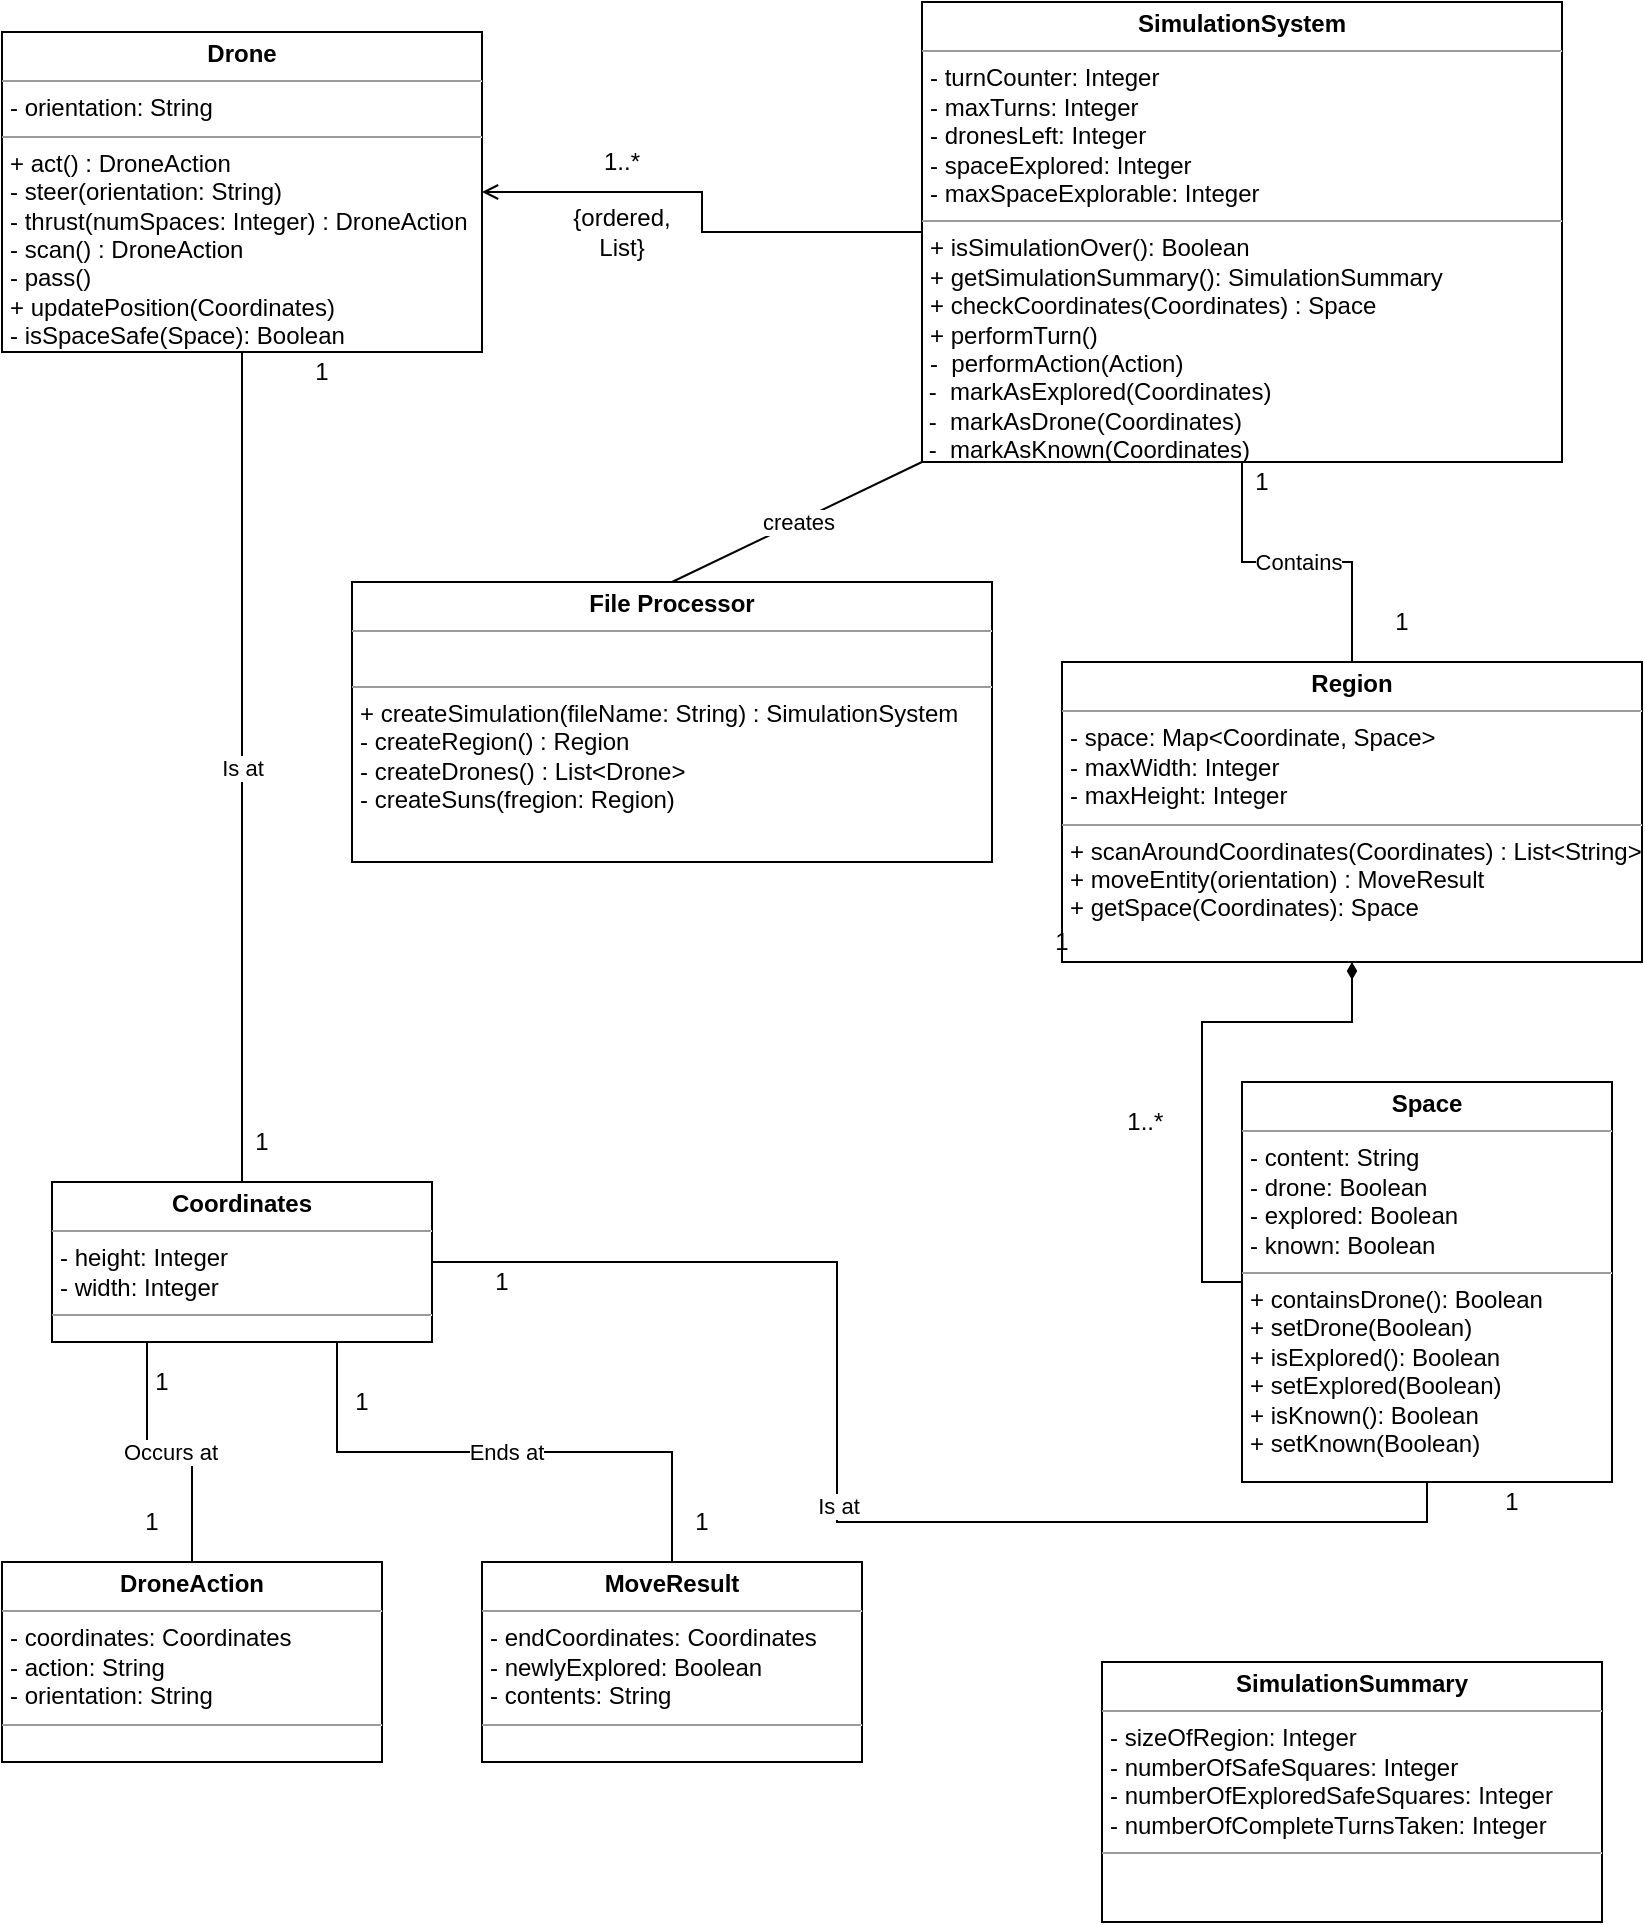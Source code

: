 <mxfile version="12.9.6"><diagram name="Copy of Page-1" id="5SfpLeDk5XvXqXmt-4mr"><mxGraphModel dx="1422" dy="762" grid="1" gridSize="10" guides="1" tooltips="1" connect="1" arrows="1" fold="1" page="1" pageScale="1" pageWidth="850" pageHeight="1100" background="#ffffff" math="0" shadow="0"><root><mxCell id="59lSTnm4KR1USCIfCe0m-0"/><mxCell id="59lSTnm4KR1USCIfCe0m-1" parent="59lSTnm4KR1USCIfCe0m-0"/><mxCell id="uv39i1di2j0Zp7l3vfiI-0" value="Contains" style="edgeStyle=orthogonalEdgeStyle;rounded=0;orthogonalLoop=1;jettySize=auto;html=1;exitX=0.5;exitY=1;exitDx=0;exitDy=0;entryX=0.5;entryY=0;entryDx=0;entryDy=0;endArrow=none;endFill=0;startArrow=none;startFill=0;targetPerimeterSpacing=50;" parent="59lSTnm4KR1USCIfCe0m-1" source="59lSTnm4KR1USCIfCe0m-3" target="59lSTnm4KR1USCIfCe0m-6" edge="1"><mxGeometry relative="1" as="geometry"/></mxCell><mxCell id="59lSTnm4KR1USCIfCe0m-3" value="&lt;p style=&quot;margin: 0px ; margin-top: 4px ; text-align: center&quot;&gt;&lt;b&gt;SimulationSystem&lt;/b&gt;&lt;/p&gt;&lt;hr size=&quot;1&quot;&gt;&lt;p style=&quot;margin: 0px ; margin-left: 4px&quot;&gt;- turnCounter: Integer&lt;/p&gt;&lt;p style=&quot;margin: 0px ; margin-left: 4px&quot;&gt;- maxTurns: Integer&lt;br&gt;&lt;/p&gt;&lt;p style=&quot;margin: 0px ; margin-left: 4px&quot;&gt;- dronesLeft: Integer&lt;/p&gt;&lt;p style=&quot;margin: 0px ; margin-left: 4px&quot;&gt;- spaceExplored: Integer&lt;/p&gt;&lt;p style=&quot;margin: 0px ; margin-left: 4px&quot;&gt;- maxSpaceExplorable: Integer&lt;/p&gt;&lt;hr size=&quot;1&quot;&gt;&lt;p style=&quot;margin: 0px ; margin-left: 4px&quot;&gt;+ isSimulationOver(): Boolean&lt;/p&gt;&lt;p style=&quot;margin: 0px ; margin-left: 4px&quot;&gt;+ getSimulationSummary(): SimulationSummary&lt;/p&gt;&lt;p style=&quot;margin: 0px ; margin-left: 4px&quot;&gt;+ checkCoordinates(Coordinates) : Space&lt;/p&gt;&lt;p style=&quot;margin: 0px ; margin-left: 4px&quot;&gt;+ performTurn()&lt;/p&gt;&lt;p style=&quot;margin: 0px ; margin-left: 4px&quot;&gt;&lt;span&gt;-&amp;nbsp; performAction(Action)&lt;/span&gt;&lt;span&gt;&amp;nbsp;&lt;/span&gt;&lt;/p&gt;&amp;nbsp;-&amp;nbsp; markAsExplored(Coordinates)&lt;br&gt;&amp;nbsp;-&amp;nbsp; markAsDrone(Coordinates)&lt;br&gt;&amp;nbsp;-&amp;nbsp; markAsKnown(Coordinates)&lt;br&gt;&lt;p style=&quot;margin: 0px ; margin-left: 4px&quot;&gt;&lt;span&gt;&lt;br&gt;&lt;/span&gt;&lt;/p&gt;&lt;p style=&quot;margin: 0px 0px 0px 4px&quot;&gt;&lt;br&gt;&lt;/p&gt;" style="verticalAlign=top;align=left;overflow=fill;fontSize=12;fontFamily=Helvetica;html=1;rounded=0;shadow=0;comic=0;labelBackgroundColor=none;strokeWidth=1" parent="59lSTnm4KR1USCIfCe0m-1" vertex="1"><mxGeometry x="480" y="40" width="320" height="230" as="geometry"/></mxCell><mxCell id="7eehY4_amQdBpkx6yudO-5" style="edgeStyle=orthogonalEdgeStyle;rounded=0;orthogonalLoop=1;jettySize=auto;html=1;exitX=1;exitY=0.5;exitDx=0;exitDy=0;entryX=0;entryY=0.5;entryDx=0;entryDy=0;startArrow=open;startFill=0;endArrow=none;endFill=0;targetPerimeterSpacing=50;" parent="59lSTnm4KR1USCIfCe0m-1" source="59lSTnm4KR1USCIfCe0m-5" target="59lSTnm4KR1USCIfCe0m-3" edge="1"><mxGeometry relative="1" as="geometry"/></mxCell><mxCell id="59lSTnm4KR1USCIfCe0m-5" value="&lt;p style=&quot;margin: 0px ; margin-top: 4px ; text-align: center&quot;&gt;&lt;b&gt;Drone&lt;/b&gt;&lt;/p&gt;&lt;hr size=&quot;1&quot;&gt;&lt;p style=&quot;margin: 0px ; margin-left: 4px&quot;&gt;- orientation: String&lt;/p&gt;&lt;hr size=&quot;1&quot;&gt;&lt;p style=&quot;margin: 0px ; margin-left: 4px&quot;&gt;+ act() : DroneAction&lt;/p&gt;&lt;p style=&quot;margin: 0px ; margin-left: 4px&quot;&gt;- steer(orientation: String)&lt;/p&gt;&lt;p style=&quot;margin: 0px ; margin-left: 4px&quot;&gt;- thrust(numSpaces: Integer) : DroneAction&lt;/p&gt;&lt;p style=&quot;margin: 0px ; margin-left: 4px&quot;&gt;- scan() : DroneAction&lt;/p&gt;&lt;p style=&quot;margin: 0px ; margin-left: 4px&quot;&gt;- pass()&lt;/p&gt;&lt;p style=&quot;margin: 0px ; margin-left: 4px&quot;&gt;+ updatePosition(Coordinates)&lt;/p&gt;&lt;p style=&quot;margin: 0px ; margin-left: 4px&quot;&gt;- isSpaceSafe(Space): Boolean&lt;/p&gt;" style="verticalAlign=top;align=left;overflow=fill;fontSize=12;fontFamily=Helvetica;html=1;rounded=0;shadow=0;comic=0;labelBackgroundColor=none;strokeWidth=1" parent="59lSTnm4KR1USCIfCe0m-1" vertex="1"><mxGeometry x="20" y="55" width="240" height="160" as="geometry"/></mxCell><mxCell id="59lSTnm4KR1USCIfCe0m-6" value="&lt;p style=&quot;margin: 0px ; margin-top: 4px ; text-align: center&quot;&gt;&lt;b&gt;Region&lt;/b&gt;&lt;/p&gt;&lt;hr size=&quot;1&quot;&gt;&lt;p style=&quot;margin: 0px ; margin-left: 4px&quot;&gt;- space: Map&amp;lt;Coordinate, Space&amp;gt;&lt;/p&gt;&lt;p style=&quot;margin: 0px ; margin-left: 4px&quot;&gt;- maxWidth: Integer&lt;/p&gt;&lt;p style=&quot;margin: 0px ; margin-left: 4px&quot;&gt;- maxHeight: Integer&lt;/p&gt;&lt;hr size=&quot;1&quot;&gt;&lt;p style=&quot;margin: 0px ; margin-left: 4px&quot;&gt;+ scanAroundCoordinates(Coordinates) : List&amp;lt;String&amp;gt;&lt;/p&gt;&lt;p style=&quot;margin: 0px ; margin-left: 4px&quot;&gt;+ moveEntity(orientation) : MoveResult&lt;/p&gt;&lt;p style=&quot;margin: 0px ; margin-left: 4px&quot;&gt;+ getSpace(Coordinates): Space&lt;/p&gt;" style="verticalAlign=top;align=left;overflow=fill;fontSize=12;fontFamily=Helvetica;html=1;rounded=0;shadow=0;comic=0;labelBackgroundColor=none;strokeWidth=1" parent="59lSTnm4KR1USCIfCe0m-1" vertex="1"><mxGeometry x="550" y="370" width="290" height="150" as="geometry"/></mxCell><mxCell id="7eehY4_amQdBpkx6yudO-3" style="edgeStyle=orthogonalEdgeStyle;rounded=0;orthogonalLoop=1;jettySize=auto;html=1;exitX=0;exitY=0.5;exitDx=0;exitDy=0;entryX=0.5;entryY=1;entryDx=0;entryDy=0;startArrow=none;startFill=0;endArrow=diamondThin;endFill=1;targetPerimeterSpacing=50;" parent="59lSTnm4KR1USCIfCe0m-1" source="59lSTnm4KR1USCIfCe0m-8" target="59lSTnm4KR1USCIfCe0m-6" edge="1"><mxGeometry relative="1" as="geometry"/></mxCell><mxCell id="59lSTnm4KR1USCIfCe0m-8" value="&lt;p style=&quot;margin: 0px ; margin-top: 4px ; text-align: center&quot;&gt;&lt;b&gt;Space&lt;/b&gt;&lt;/p&gt;&lt;hr size=&quot;1&quot;&gt;&lt;p style=&quot;margin: 0px ; margin-left: 4px&quot;&gt;- content: String&lt;/p&gt;&lt;p style=&quot;margin: 0px ; margin-left: 4px&quot;&gt;- drone: Boolean&lt;/p&gt;&lt;p style=&quot;margin: 0px ; margin-left: 4px&quot;&gt;- explored: Boolean&lt;/p&gt;&lt;p style=&quot;margin: 0px ; margin-left: 4px&quot;&gt;- known: Boolean&lt;/p&gt;&lt;hr size=&quot;1&quot;&gt;&lt;p style=&quot;margin: 0px ; margin-left: 4px&quot;&gt;&lt;span&gt;+ containsDrone(): Boolean&lt;/span&gt;&lt;br&gt;&lt;/p&gt;&lt;p style=&quot;margin: 0px ; margin-left: 4px&quot;&gt;+ setDrone(Boolean)&lt;/p&gt;&lt;p style=&quot;margin: 0px ; margin-left: 4px&quot;&gt;+ isExplored(): Boolean&lt;/p&gt;&lt;p style=&quot;margin: 0px ; margin-left: 4px&quot;&gt;+ setExplored(Boolean)&lt;/p&gt;&lt;p style=&quot;margin: 0px ; margin-left: 4px&quot;&gt;+ isKnown(): Boolean&lt;/p&gt;&lt;p style=&quot;margin: 0px ; margin-left: 4px&quot;&gt;+ setKnown(Boolean)&lt;/p&gt;" style="verticalAlign=top;align=left;overflow=fill;fontSize=12;fontFamily=Helvetica;html=1;rounded=0;shadow=0;comic=0;labelBackgroundColor=none;strokeWidth=1" parent="59lSTnm4KR1USCIfCe0m-1" vertex="1"><mxGeometry x="640" y="580" width="185" height="200" as="geometry"/></mxCell><mxCell id="7eehY4_amQdBpkx6yudO-9" value="Is at" style="edgeStyle=orthogonalEdgeStyle;rounded=0;orthogonalLoop=1;jettySize=auto;html=1;exitX=1;exitY=0.5;exitDx=0;exitDy=0;entryX=0.5;entryY=1;entryDx=0;entryDy=0;startArrow=none;startFill=0;endArrow=none;endFill=0;targetPerimeterSpacing=50;" parent="59lSTnm4KR1USCIfCe0m-1" source="59lSTnm4KR1USCIfCe0m-10" target="59lSTnm4KR1USCIfCe0m-8" edge="1"><mxGeometry relative="1" as="geometry"/></mxCell><mxCell id="7eehY4_amQdBpkx6yudO-14" value="Occurs at" style="edgeStyle=orthogonalEdgeStyle;rounded=0;orthogonalLoop=1;jettySize=auto;html=1;exitX=0.25;exitY=1;exitDx=0;exitDy=0;entryX=0.5;entryY=0;entryDx=0;entryDy=0;startArrow=none;startFill=0;endArrow=none;endFill=0;targetPerimeterSpacing=50;" parent="59lSTnm4KR1USCIfCe0m-1" source="59lSTnm4KR1USCIfCe0m-10" target="OOZ_RJl0WrJFB74rmdFn-1" edge="1"><mxGeometry relative="1" as="geometry"/></mxCell><mxCell id="7eehY4_amQdBpkx6yudO-15" value="Ends at" style="edgeStyle=orthogonalEdgeStyle;rounded=0;orthogonalLoop=1;jettySize=auto;html=1;exitX=0.75;exitY=1;exitDx=0;exitDy=0;entryX=0.5;entryY=0;entryDx=0;entryDy=0;startArrow=none;startFill=0;endArrow=none;endFill=0;targetPerimeterSpacing=50;" parent="59lSTnm4KR1USCIfCe0m-1" source="59lSTnm4KR1USCIfCe0m-10" target="OOZ_RJl0WrJFB74rmdFn-2" edge="1"><mxGeometry relative="1" as="geometry"/></mxCell><mxCell id="59lSTnm4KR1USCIfCe0m-10" value="&lt;p style=&quot;margin: 0px ; margin-top: 4px ; text-align: center&quot;&gt;&lt;b&gt;Coordinates&lt;/b&gt;&lt;/p&gt;&lt;hr size=&quot;1&quot;&gt;&lt;p style=&quot;margin: 0px ; margin-left: 4px&quot;&gt;- height: Integer&lt;/p&gt;&lt;p style=&quot;margin: 0px ; margin-left: 4px&quot;&gt;- width: Integer&lt;/p&gt;&lt;hr size=&quot;1&quot;&gt;&lt;p style=&quot;margin: 0px ; margin-left: 4px&quot;&gt;&lt;br&gt;&lt;/p&gt;" style="verticalAlign=top;align=left;overflow=fill;fontSize=12;fontFamily=Helvetica;html=1;rounded=0;shadow=0;comic=0;labelBackgroundColor=none;strokeWidth=1" parent="59lSTnm4KR1USCIfCe0m-1" vertex="1"><mxGeometry x="45" y="630" width="190" height="80" as="geometry"/></mxCell><mxCell id="LHwPTOjBfaHMRT_nRvwf-1" value="1" style="text;html=1;strokeColor=none;fillColor=none;align=center;verticalAlign=middle;whiteSpace=wrap;rounded=0;" parent="59lSTnm4KR1USCIfCe0m-1" vertex="1"><mxGeometry x="530" y="500" width="40" height="20" as="geometry"/></mxCell><mxCell id="LHwPTOjBfaHMRT_nRvwf-2" value="&amp;nbsp;1..*" style="text;html=1;strokeColor=none;fillColor=none;align=center;verticalAlign=middle;whiteSpace=wrap;rounded=0;" parent="59lSTnm4KR1USCIfCe0m-1" vertex="1"><mxGeometry x="570" y="590" width="40" height="20" as="geometry"/></mxCell><mxCell id="LHwPTOjBfaHMRT_nRvwf-5" value="1..*" style="text;html=1;strokeColor=none;fillColor=none;align=center;verticalAlign=middle;whiteSpace=wrap;rounded=0;" parent="59lSTnm4KR1USCIfCe0m-1" vertex="1"><mxGeometry x="310" y="110" width="40" height="20" as="geometry"/></mxCell><mxCell id="LHwPTOjBfaHMRT_nRvwf-6" value="Is at" style="endArrow=none;html=1;entryX=0.5;entryY=1;entryDx=0;entryDy=0;exitX=0.5;exitY=0;exitDx=0;exitDy=0;endFill=0;" parent="59lSTnm4KR1USCIfCe0m-1" source="59lSTnm4KR1USCIfCe0m-10" target="59lSTnm4KR1USCIfCe0m-5" edge="1"><mxGeometry width="50" height="50" relative="1" as="geometry"><mxPoint x="150" y="460" as="sourcePoint"/><mxPoint x="200" y="410" as="targetPoint"/></mxGeometry></mxCell><mxCell id="LHwPTOjBfaHMRT_nRvwf-7" value="1" style="text;html=1;strokeColor=none;fillColor=none;align=center;verticalAlign=middle;whiteSpace=wrap;rounded=0;" parent="59lSTnm4KR1USCIfCe0m-1" vertex="1"><mxGeometry x="250" y="670" width="40" height="20" as="geometry"/></mxCell><mxCell id="LHwPTOjBfaHMRT_nRvwf-8" value="1" style="text;html=1;strokeColor=none;fillColor=none;align=center;verticalAlign=middle;whiteSpace=wrap;rounded=0;" parent="59lSTnm4KR1USCIfCe0m-1" vertex="1"><mxGeometry x="130" y="600" width="40" height="20" as="geometry"/></mxCell><mxCell id="LHwPTOjBfaHMRT_nRvwf-14" value="1" style="text;html=1;strokeColor=none;fillColor=none;align=center;verticalAlign=middle;whiteSpace=wrap;rounded=0;" parent="59lSTnm4KR1USCIfCe0m-1" vertex="1"><mxGeometry x="755" y="780" width="40" height="20" as="geometry"/></mxCell><mxCell id="LHwPTOjBfaHMRT_nRvwf-15" value="1" style="text;html=1;strokeColor=none;fillColor=none;align=center;verticalAlign=middle;whiteSpace=wrap;rounded=0;" parent="59lSTnm4KR1USCIfCe0m-1" vertex="1"><mxGeometry x="160" y="215" width="40" height="20" as="geometry"/></mxCell><mxCell id="OOZ_RJl0WrJFB74rmdFn-1" value="&lt;p style=&quot;margin: 0px ; margin-top: 4px ; text-align: center&quot;&gt;&lt;b&gt;DroneAction&lt;/b&gt;&lt;/p&gt;&lt;hr size=&quot;1&quot;&gt;&lt;p style=&quot;margin: 0px ; margin-left: 4px&quot;&gt;- coordinates: Coordinates&lt;/p&gt;&lt;p style=&quot;margin: 0px ; margin-left: 4px&quot;&gt;- action: String&lt;/p&gt;&lt;p style=&quot;margin: 0px ; margin-left: 4px&quot;&gt;- orientation: String&lt;/p&gt;&lt;hr size=&quot;1&quot;&gt;&lt;p style=&quot;margin: 0px ; margin-left: 4px&quot;&gt;&lt;br&gt;&lt;/p&gt;" style="verticalAlign=top;align=left;overflow=fill;fontSize=12;fontFamily=Helvetica;html=1;rounded=0;shadow=0;comic=0;labelBackgroundColor=none;strokeWidth=1" parent="59lSTnm4KR1USCIfCe0m-1" vertex="1"><mxGeometry x="20" y="820" width="190" height="100" as="geometry"/></mxCell><mxCell id="OOZ_RJl0WrJFB74rmdFn-2" value="&lt;p style=&quot;margin: 0px ; margin-top: 4px ; text-align: center&quot;&gt;&lt;b&gt;MoveResult&lt;/b&gt;&lt;/p&gt;&lt;hr size=&quot;1&quot;&gt;&lt;p style=&quot;margin: 0px ; margin-left: 4px&quot;&gt;- endCoordinates: Coordinates&lt;br&gt;&lt;/p&gt;&lt;p style=&quot;margin: 0px ; margin-left: 4px&quot;&gt;- newlyExplored: Boolean&lt;/p&gt;&lt;p style=&quot;margin: 0px ; margin-left: 4px&quot;&gt;- contents: String&lt;/p&gt;&lt;hr size=&quot;1&quot;&gt;&lt;p style=&quot;margin: 0px ; margin-left: 4px&quot;&gt;&lt;br&gt;&lt;/p&gt;" style="verticalAlign=top;align=left;overflow=fill;fontSize=12;fontFamily=Helvetica;html=1;rounded=0;shadow=0;comic=0;labelBackgroundColor=none;strokeWidth=1" parent="59lSTnm4KR1USCIfCe0m-1" vertex="1"><mxGeometry x="260" y="820" width="190" height="100" as="geometry"/></mxCell><mxCell id="7eehY4_amQdBpkx6yudO-1" value="1" style="text;html=1;strokeColor=none;fillColor=none;align=center;verticalAlign=middle;whiteSpace=wrap;rounded=0;" parent="59lSTnm4KR1USCIfCe0m-1" vertex="1"><mxGeometry x="630" y="270" width="40" height="20" as="geometry"/></mxCell><mxCell id="7eehY4_amQdBpkx6yudO-2" value="1" style="text;html=1;strokeColor=none;fillColor=none;align=center;verticalAlign=middle;whiteSpace=wrap;rounded=0;" parent="59lSTnm4KR1USCIfCe0m-1" vertex="1"><mxGeometry x="700" y="340" width="40" height="20" as="geometry"/></mxCell><mxCell id="7eehY4_amQdBpkx6yudO-12" value="1" style="text;html=1;strokeColor=none;fillColor=none;align=center;verticalAlign=middle;whiteSpace=wrap;rounded=0;" parent="59lSTnm4KR1USCIfCe0m-1" vertex="1"><mxGeometry x="80" y="720" width="40" height="20" as="geometry"/></mxCell><mxCell id="7eehY4_amQdBpkx6yudO-13" value="1" style="text;html=1;strokeColor=none;fillColor=none;align=center;verticalAlign=middle;whiteSpace=wrap;rounded=0;" parent="59lSTnm4KR1USCIfCe0m-1" vertex="1"><mxGeometry x="75" y="790" width="40" height="20" as="geometry"/></mxCell><mxCell id="7eehY4_amQdBpkx6yudO-17" value="1" style="text;html=1;strokeColor=none;fillColor=none;align=center;verticalAlign=middle;whiteSpace=wrap;rounded=0;" parent="59lSTnm4KR1USCIfCe0m-1" vertex="1"><mxGeometry x="180" y="730" width="40" height="20" as="geometry"/></mxCell><mxCell id="7eehY4_amQdBpkx6yudO-18" value="1" style="text;html=1;strokeColor=none;fillColor=none;align=center;verticalAlign=middle;whiteSpace=wrap;rounded=0;" parent="59lSTnm4KR1USCIfCe0m-1" vertex="1"><mxGeometry x="350" y="790" width="40" height="20" as="geometry"/></mxCell><mxCell id="8Sr10JUcDRolNM76Tbjc-0" value="{ordered, List}" style="text;html=1;strokeColor=none;fillColor=none;align=center;verticalAlign=middle;whiteSpace=wrap;rounded=0;" parent="59lSTnm4KR1USCIfCe0m-1" vertex="1"><mxGeometry x="310" y="145" width="40" height="20" as="geometry"/></mxCell><mxCell id="VBtDXJoe8y2pnMr0paTh-0" value="&lt;p style=&quot;margin: 0px ; margin-top: 4px ; text-align: center&quot;&gt;&lt;b&gt;File Processor&lt;/b&gt;&lt;/p&gt;&lt;hr size=&quot;1&quot;&gt;&lt;p style=&quot;margin: 0px ; margin-left: 4px&quot;&gt;&lt;br&gt;&lt;/p&gt;&lt;hr size=&quot;1&quot;&gt;&lt;p style=&quot;margin: 0px 0px 0px 4px&quot;&gt;+ createSimulation(fileName: String) : SimulationSystem&lt;/p&gt;&lt;p style=&quot;margin: 0px 0px 0px 4px&quot;&gt;- createRegion() : Region&lt;/p&gt;&lt;p style=&quot;margin: 0px 0px 0px 4px&quot;&gt;- createDrones() : List&amp;lt;Drone&amp;gt;&lt;/p&gt;&lt;p style=&quot;margin: 0px 0px 0px 4px&quot;&gt;- createSuns(fregion: Region)&lt;/p&gt;&lt;p style=&quot;margin: 0px 0px 0px 4px&quot;&gt;&lt;br&gt;&lt;/p&gt;" style="verticalAlign=top;align=left;overflow=fill;fontSize=12;fontFamily=Helvetica;html=1;rounded=0;shadow=0;comic=0;labelBackgroundColor=none;strokeWidth=1" vertex="1" parent="59lSTnm4KR1USCIfCe0m-1"><mxGeometry x="195" y="330" width="320" height="140" as="geometry"/></mxCell><mxCell id="VBtDXJoe8y2pnMr0paTh-1" value="&lt;p style=&quot;margin: 0px ; margin-top: 4px ; text-align: center&quot;&gt;&lt;b&gt;SimulationSummary&lt;/b&gt;&lt;/p&gt;&lt;hr size=&quot;1&quot;&gt;&lt;p style=&quot;margin: 0px 0px 0px 4px&quot;&gt;- sizeOfRegion: Integer&lt;/p&gt;&lt;p style=&quot;margin: 0px 0px 0px 4px&quot;&gt;- numberOfSafeSquares: Integer&lt;/p&gt;&lt;p style=&quot;margin: 0px 0px 0px 4px&quot;&gt;- numberOfExploredSafeSquares: Integer&lt;/p&gt;&lt;p style=&quot;margin: 0px 0px 0px 4px&quot;&gt;- numberOfCompleteTurnsTaken: Integer&lt;/p&gt;&lt;hr size=&quot;1&quot;&gt;&lt;p style=&quot;margin: 0px ; margin-left: 4px&quot;&gt;&lt;br&gt;&lt;/p&gt;" style="verticalAlign=top;align=left;overflow=fill;fontSize=12;fontFamily=Helvetica;html=1;rounded=0;shadow=0;comic=0;labelBackgroundColor=none;strokeWidth=1" vertex="1" parent="59lSTnm4KR1USCIfCe0m-1"><mxGeometry x="570" y="870" width="250" height="130" as="geometry"/></mxCell><mxCell id="VBtDXJoe8y2pnMr0paTh-2" value="creates" style="endArrow=none;html=1;exitX=0.5;exitY=0;exitDx=0;exitDy=0;entryX=0;entryY=1;entryDx=0;entryDy=0;" edge="1" parent="59lSTnm4KR1USCIfCe0m-1" source="VBtDXJoe8y2pnMr0paTh-0" target="59lSTnm4KR1USCIfCe0m-3"><mxGeometry width="50" height="50" relative="1" as="geometry"><mxPoint x="370" y="290" as="sourcePoint"/><mxPoint x="420" y="240" as="targetPoint"/></mxGeometry></mxCell></root></mxGraphModel></diagram></mxfile>